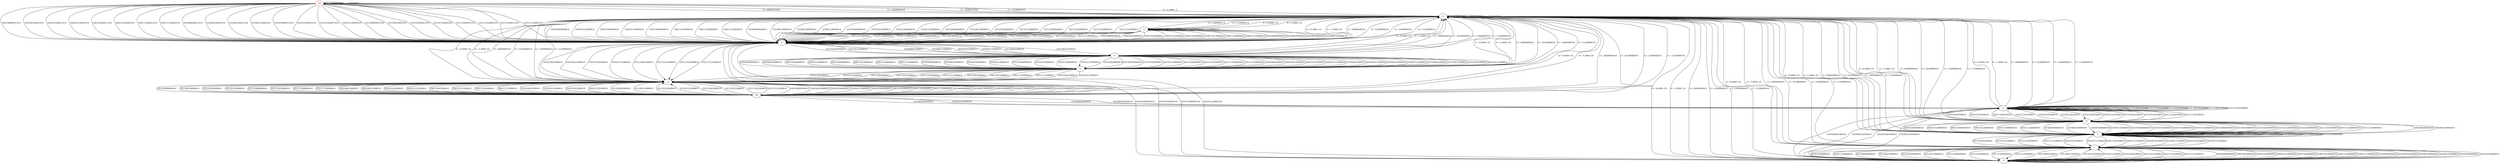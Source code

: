 digraph {
12 [color="red"]
0
1
2
3
4
5
6
7
8
9
10
11
12 -> 12 [label="0----0-/0000000"]
12 -> 12 [label="0----1-/0000000"]
12 -> 6 [label="1001000/00110-0"]
12 -> 6 [label="1001001/00010-0"]
12 -> 6 [label="1001010/00110-0"]
12 -> 6 [label="1001011/00010-0"]
12 -> 6 [label="1001100/00110-0"]
12 -> 6 [label="1001101/00010-0"]
12 -> 6 [label="1001110/00110-0"]
12 -> 6 [label="1001111/00010-0"]
12 -> 6 [label="1010000/00110-0"]
12 -> 6 [label="1010001/00010-0"]
12 -> 6 [label="1010010/00110-0"]
12 -> 6 [label="1010011/00010-0"]
12 -> 6 [label="1010100/00110-0"]
12 -> 6 [label="1010101/00010-0"]
12 -> 6 [label="1010110/00110-0"]
12 -> 6 [label="1010111/00010-0"]
12 -> 6 [label="1011000/00110-0"]
12 -> 6 [label="1011001/00010-0"]
12 -> 6 [label="1011010/00110-0"]
12 -> 6 [label="1011011/00010-0"]
12 -> 6 [label="1011100/00110-0"]
12 -> 6 [label="1011101/00010-0"]
12 -> 6 [label="1011110/00110-0"]
12 -> 6 [label="1011111/00010-0"]
12 -> 0 [label="11---00/0011010"]
12 -> 0 [label="11---01/0001010"]
12 -> 0 [label="11---10/0011010"]
12 -> 0 [label="11---11/0001010"]
0 -> 0 [label="0----0-/000--00"]
0 -> 12 [label="0----1-/000---1"]
0 -> 6 [label="1001000/00000-0"]
0 -> 6 [label="1001001/00000-0"]
0 -> 6 [label="1001010/00000-0"]
0 -> 6 [label="1001011/00000-0"]
0 -> 6 [label="1001100/00000-0"]
0 -> 6 [label="1001101/00000-0"]
0 -> 6 [label="1001110/00000-0"]
0 -> 6 [label="1001111/00000-0"]
0 -> 6 [label="1010000/00000-0"]
0 -> 6 [label="1010001/00000-0"]
0 -> 6 [label="1010010/00000-0"]
0 -> 6 [label="1010011/00000-0"]
0 -> 6 [label="1010100/00000-0"]
0 -> 6 [label="1010101/00000-0"]
0 -> 6 [label="1010110/00000-0"]
0 -> 6 [label="1010111/00000-0"]
0 -> 6 [label="1011000/00000-0"]
0 -> 6 [label="1011001/00000-0"]
0 -> 6 [label="1011010/00000-0"]
0 -> 6 [label="1011011/00000-0"]
0 -> 6 [label="1011100/00000-0"]
0 -> 6 [label="1011101/00000-0"]
0 -> 6 [label="1011110/00000-0"]
0 -> 6 [label="1011111/00000-0"]
0 -> 0 [label="11---00/0000000"]
0 -> 0 [label="11---01/0000000"]
0 -> 4 [label="11---10/00001-0"]
0 -> 4 [label="11---11/00001-0"]
1 -> 0 [label="0----0-/000--10"]
1 -> 0 [label="0----1-/000--10"]
1 -> 5 [label="1001000/00000-0"]
1 -> 5 [label="1001001/00000-0"]
1 -> 5 [label="1001010/00000-0"]
1 -> 5 [label="1001011/00000-0"]
1 -> 5 [label="1001100/00000-0"]
1 -> 5 [label="1001101/00000-0"]
1 -> 5 [label="1001110/00000-0"]
1 -> 5 [label="1001111/00000-0"]
1 -> 5 [label="1010000/00000-0"]
1 -> 5 [label="1010001/00000-0"]
1 -> 5 [label="1010010/00000-0"]
1 -> 5 [label="1010011/00000-0"]
1 -> 5 [label="1010100/00000-0"]
1 -> 5 [label="1010101/00000-0"]
1 -> 5 [label="1010110/00000-0"]
1 -> 5 [label="1010111/00000-0"]
1 -> 5 [label="1011000/00000-0"]
1 -> 5 [label="1011001/00000-0"]
1 -> 5 [label="1011010/00000-0"]
1 -> 5 [label="1011011/00000-0"]
1 -> 5 [label="1011100/00000-0"]
1 -> 5 [label="1011101/00000-0"]
1 -> 5 [label="1011110/00000-0"]
1 -> 5 [label="1011111/00000-0"]
1 -> 0 [label="11---00/0000010"]
1 -> 0 [label="11---01/0000010"]
1 -> 0 [label="11---10/0000010"]
1 -> 0 [label="11---11/0000010"]
2 -> 0 [label="0----0-/000--10"]
2 -> 0 [label="0----1-/000--10"]
2 -> 10 [label="1001000/00000-0"]
2 -> 10 [label="1001001/00000-0"]
2 -> 10 [label="1001010/00000-0"]
2 -> 10 [label="1001011/00000-0"]
2 -> 10 [label="1001100/00000-0"]
2 -> 10 [label="1001101/00000-0"]
2 -> 10 [label="1001110/00000-0"]
2 -> 10 [label="1001111/00000-0"]
2 -> 10 [label="1010000/00000-0"]
2 -> 10 [label="1010001/00000-0"]
2 -> 10 [label="1010010/00000-0"]
2 -> 10 [label="1010011/00000-0"]
2 -> 10 [label="1010100/00000-0"]
2 -> 10 [label="1010101/00000-0"]
2 -> 10 [label="1010110/00000-0"]
2 -> 10 [label="1010111/00000-0"]
2 -> 10 [label="1011000/00000-0"]
2 -> 10 [label="1011001/00000-0"]
2 -> 10 [label="1011010/00000-0"]
2 -> 10 [label="1011011/00000-0"]
2 -> 10 [label="1011100/00000-0"]
2 -> 10 [label="1011101/00000-0"]
2 -> 10 [label="1011110/00000-0"]
2 -> 10 [label="1011111/00000-0"]
2 -> 0 [label="11---00/0000010"]
2 -> 0 [label="11---01/0000010"]
2 -> 0 [label="11---10/0000010"]
2 -> 0 [label="11---11/0000010"]
3 -> 0 [label="0----0-/000--10"]
3 -> 0 [label="0----1-/000--10"]
3 -> 11 [label="1001000/00000-0"]
3 -> 11 [label="1001001/00000-0"]
3 -> 11 [label="1001010/00000-0"]
3 -> 11 [label="1001011/00000-0"]
3 -> 11 [label="1001100/00000-0"]
3 -> 11 [label="1001101/00000-0"]
3 -> 11 [label="1001110/00000-0"]
3 -> 11 [label="1001111/00000-0"]
3 -> 11 [label="1010000/00000-0"]
3 -> 11 [label="1010001/00000-0"]
3 -> 11 [label="1010010/00000-0"]
3 -> 11 [label="1010011/00000-0"]
3 -> 11 [label="1010100/00000-0"]
3 -> 11 [label="1010101/00000-0"]
3 -> 11 [label="1010110/00000-0"]
3 -> 11 [label="1010111/00000-0"]
3 -> 11 [label="1011000/00000-0"]
3 -> 11 [label="1011001/00000-0"]
3 -> 11 [label="1011010/00000-0"]
3 -> 11 [label="1011011/00000-0"]
3 -> 11 [label="1011100/00000-0"]
3 -> 11 [label="1011101/00000-0"]
3 -> 11 [label="1011110/00000-0"]
3 -> 11 [label="1011111/00000-0"]
3 -> 0 [label="11---00/0000010"]
3 -> 0 [label="11---01/0000010"]
3 -> 0 [label="11---10/0000010"]
3 -> 0 [label="11---11/0000010"]
4 -> 0 [label="0----0-/000--10"]
4 -> 0 [label="0----1-/000--10"]
4 -> 6 [label="1001000/00000-0"]
4 -> 6 [label="1001001/00000-0"]
4 -> 6 [label="1001010/00000-0"]
4 -> 6 [label="1001011/00000-0"]
4 -> 6 [label="1001100/00000-0"]
4 -> 6 [label="1001101/00000-0"]
4 -> 6 [label="1001110/00000-0"]
4 -> 6 [label="1001111/00000-0"]
4 -> 6 [label="1010000/00000-0"]
4 -> 6 [label="1010001/00000-0"]
4 -> 6 [label="1010010/00000-0"]
4 -> 6 [label="1010011/00000-0"]
4 -> 6 [label="1010100/00000-0"]
4 -> 6 [label="1010101/00000-0"]
4 -> 6 [label="1010110/00000-0"]
4 -> 6 [label="1010111/00000-0"]
4 -> 6 [label="1011000/00000-0"]
4 -> 6 [label="1011001/00000-0"]
4 -> 6 [label="1011010/00000-0"]
4 -> 6 [label="1011011/00000-0"]
4 -> 6 [label="1011100/00000-0"]
4 -> 6 [label="1011101/00000-0"]
4 -> 6 [label="1011110/00000-0"]
4 -> 6 [label="1011111/00000-0"]
4 -> 4 [label="11---00/00001-0"]
4 -> 4 [label="11---01/00001-0"]
4 -> 4 [label="11---10/00001-0"]
4 -> 4 [label="11---11/00001-0"]
5 -> 0 [label="0----0-/000--10"]
5 -> 0 [label="0----1-/000--10"]
5 -> 5 [label="1001000/00000-0"]
5 -> 5 [label="1001001/00000-0"]
5 -> 5 [label="1001010/00000-0"]
5 -> 5 [label="1001011/00000-0"]
5 -> 5 [label="1001100/00000-0"]
5 -> 5 [label="1001101/00000-0"]
5 -> 5 [label="1001110/00000-0"]
5 -> 5 [label="1001111/00000-0"]
5 -> 9 [label="1010000/0100010"]
5 -> 9 [label="1010001/0100010"]
5 -> 9 [label="1010010/0100010"]
5 -> 9 [label="1010011/0100010"]
5 -> 6 [label="1010100/00010-0"]
5 -> 6 [label="1010101/00010-0"]
5 -> 6 [label="1010110/00010-0"]
5 -> 6 [label="1010111/00010-0"]
5 -> 1 [label="1011000/10000-0"]
5 -> 1 [label="1011001/10000-0"]
5 -> 1 [label="1011010/10000-0"]
5 -> 1 [label="1011011/10000-0"]
5 -> 1 [label="1011100/10000-0"]
5 -> 1 [label="1011101/10000-0"]
5 -> 1 [label="1011110/10000-0"]
5 -> 1 [label="1011111/10000-0"]
5 -> 0 [label="11---00/0000010"]
5 -> 0 [label="11---01/0000010"]
5 -> 0 [label="11---10/0000010"]
5 -> 0 [label="11---11/0000010"]
6 -> 0 [label="0----0-/000--10"]
6 -> 0 [label="0----1-/000--10"]
6 -> 6 [label="1001000/00000-0"]
6 -> 6 [label="1001001/00000-0"]
6 -> 6 [label="1001010/00000-0"]
6 -> 6 [label="1001011/00000-0"]
6 -> 6 [label="1001100/00000-0"]
6 -> 6 [label="1001101/00000-0"]
6 -> 6 [label="1001110/00000-0"]
6 -> 6 [label="1001111/00000-0"]
6 -> 3 [label="1010000/10000-0"]
6 -> 3 [label="1010001/10000-0"]
6 -> 3 [label="1010010/10000-0"]
6 -> 3 [label="1010011/10000-0"]
6 -> 2 [label="1010100/10000-0"]
6 -> 2 [label="1010101/10000-0"]
6 -> 2 [label="1010110/10000-0"]
6 -> 2 [label="1010111/10000-0"]
6 -> 3 [label="1011000/10000-0"]
6 -> 3 [label="1011001/10000-0"]
6 -> 3 [label="1011010/10000-0"]
6 -> 3 [label="1011011/10000-0"]
6 -> 2 [label="1011100/10000-0"]
6 -> 2 [label="1011101/10000-0"]
6 -> 2 [label="1011110/10000-0"]
6 -> 2 [label="1011111/10000-0"]
6 -> 0 [label="11---00/0000010"]
6 -> 0 [label="11---01/0000010"]
6 -> 0 [label="11---10/0000010"]
6 -> 0 [label="11---11/0000010"]
7 -> 0 [label="0----0-/000--10"]
7 -> 0 [label="0----1-/000--10"]
7 -> 7 [label="1001000/0000000"]
7 -> 7 [label="1001001/0000000"]
7 -> 1 [label="1001010/10000-0"]
7 -> 1 [label="1001011/10000-0"]
7 -> 7 [label="1001100/0000000"]
7 -> 7 [label="1001101/0000000"]
7 -> 1 [label="1001110/10000-0"]
7 -> 1 [label="1001111/10000-0"]
7 -> 7 [label="1010000/0000000"]
7 -> 7 [label="1010001/0000000"]
7 -> 1 [label="1010010/10000-0"]
7 -> 1 [label="1010011/10000-0"]
7 -> 7 [label="1010100/0000000"]
7 -> 7 [label="1010101/0000000"]
7 -> 1 [label="1010110/10000-0"]
7 -> 1 [label="1010111/10000-0"]
7 -> 7 [label="1011000/0000000"]
7 -> 7 [label="1011001/0000000"]
7 -> 1 [label="1011010/10000-0"]
7 -> 1 [label="1011011/10000-0"]
7 -> 7 [label="1011100/0000000"]
7 -> 7 [label="1011101/0000000"]
7 -> 1 [label="1011110/10000-0"]
7 -> 1 [label="1011111/10000-0"]
7 -> 0 [label="11---00/0000010"]
7 -> 0 [label="11---01/0000010"]
7 -> 0 [label="11---10/0000010"]
7 -> 0 [label="11---11/0000010"]
8 -> 0 [label="0----0-/000--10"]
8 -> 0 [label="0----1-/000--10"]
8 -> 7 [label="1001000/0000010"]
8 -> 7 [label="1001001/0000010"]
8 -> 7 [label="1001010/0000010"]
8 -> 7 [label="1001011/0000010"]
8 -> 7 [label="1001100/0000010"]
8 -> 7 [label="1001101/0000010"]
8 -> 7 [label="1001110/0000010"]
8 -> 7 [label="1001111/0000010"]
8 -> 7 [label="1010000/0000010"]
8 -> 7 [label="1010001/0000010"]
8 -> 7 [label="1010010/0000010"]
8 -> 7 [label="1010011/0000010"]
8 -> 7 [label="1010100/0000010"]
8 -> 7 [label="1010101/0000010"]
8 -> 7 [label="1010110/0000010"]
8 -> 7 [label="1010111/0000010"]
8 -> 7 [label="1011000/0000010"]
8 -> 7 [label="1011001/0000010"]
8 -> 7 [label="1011010/0000010"]
8 -> 7 [label="1011011/0000010"]
8 -> 7 [label="1011100/0000010"]
8 -> 7 [label="1011101/0000010"]
8 -> 7 [label="1011110/0000010"]
8 -> 7 [label="1011111/0000010"]
8 -> 0 [label="11---00/0000010"]
8 -> 0 [label="11---01/0000010"]
8 -> 0 [label="11---10/0000010"]
8 -> 0 [label="11---11/0000010"]
9 -> 0 [label="0----0-/000--10"]
9 -> 0 [label="0----1-/000--10"]
9 -> 9 [label="1001000/0100000"]
9 -> 9 [label="1001001/0100000"]
9 -> 8 [label="1001010/01000-0"]
9 -> 8 [label="1001011/01000-0"]
9 -> 9 [label="1001100/0100000"]
9 -> 9 [label="1001101/0100000"]
9 -> 8 [label="1001110/01000-0"]
9 -> 8 [label="1001111/01000-0"]
9 -> 9 [label="1010000/0100000"]
9 -> 9 [label="1010001/0100000"]
9 -> 8 [label="1010010/01000-0"]
9 -> 8 [label="1010011/01000-0"]
9 -> 9 [label="1010100/0100000"]
9 -> 9 [label="1010101/0100000"]
9 -> 8 [label="1010110/01000-0"]
9 -> 8 [label="1010111/01000-0"]
9 -> 9 [label="1011000/0100000"]
9 -> 9 [label="1011001/0100000"]
9 -> 8 [label="1011010/01000-0"]
9 -> 8 [label="1011011/01000-0"]
9 -> 9 [label="1011100/0100000"]
9 -> 9 [label="1011101/0100000"]
9 -> 8 [label="1011110/01000-0"]
9 -> 8 [label="1011111/01000-0"]
9 -> 0 [label="11---00/0000010"]
9 -> 0 [label="11---01/0000010"]
9 -> 0 [label="11---10/0000010"]
9 -> 0 [label="11---11/0000010"]
10 -> 0 [label="0----0-/000--10"]
10 -> 0 [label="0----1-/000--10"]
10 -> 2 [label="1001000/10000-0"]
10 -> 2 [label="1001001/10000-0"]
10 -> 2 [label="1001010/10000-0"]
10 -> 2 [label="1001011/10000-0"]
10 -> 2 [label="1001100/10000-0"]
10 -> 2 [label="1001101/10000-0"]
10 -> 2 [label="1001110/10000-0"]
10 -> 2 [label="1001111/10000-0"]
10 -> 9 [label="1010000/0100010"]
10 -> 9 [label="1010001/0100010"]
10 -> 9 [label="1010010/0100010"]
10 -> 9 [label="1010011/0100010"]
10 -> 2 [label="1010100/10000-0"]
10 -> 2 [label="1010101/10000-0"]
10 -> 2 [label="1010110/10000-0"]
10 -> 2 [label="1010111/10000-0"]
10 -> 2 [label="1011000/10000-0"]
10 -> 2 [label="1011001/10000-0"]
10 -> 2 [label="1011010/10000-0"]
10 -> 2 [label="1011011/10000-0"]
10 -> 2 [label="1011100/10000-0"]
10 -> 2 [label="1011101/10000-0"]
10 -> 2 [label="1011110/10000-0"]
10 -> 2 [label="1011111/10000-0"]
10 -> 0 [label="11---00/0000010"]
10 -> 0 [label="11---01/0000010"]
10 -> 0 [label="11---10/0000010"]
10 -> 0 [label="11---11/0000010"]
11 -> 0 [label="0----0-/000--10"]
11 -> 0 [label="0----1-/000--10"]
11 -> 3 [label="1001000/10000-0"]
11 -> 3 [label="1001001/10000-0"]
11 -> 3 [label="1001010/10000-0"]
11 -> 3 [label="1001011/10000-0"]
11 -> 2 [label="1001100/10000-0"]
11 -> 2 [label="1001101/10000-0"]
11 -> 2 [label="1001110/10000-0"]
11 -> 2 [label="1001111/10000-0"]
11 -> 3 [label="1010000/10000-0"]
11 -> 3 [label="1010001/10000-0"]
11 -> 3 [label="1010010/10000-0"]
11 -> 3 [label="1010011/10000-0"]
11 -> 2 [label="1010100/10000-0"]
11 -> 2 [label="1010101/10000-0"]
11 -> 2 [label="1010110/10000-0"]
11 -> 2 [label="1010111/10000-0"]
11 -> 3 [label="1011000/10000-0"]
11 -> 3 [label="1011001/10000-0"]
11 -> 3 [label="1011010/10000-0"]
11 -> 3 [label="1011011/10000-0"]
11 -> 2 [label="1011100/10000-0"]
11 -> 2 [label="1011101/10000-0"]
11 -> 2 [label="1011110/10000-0"]
11 -> 2 [label="1011111/10000-0"]
11 -> 0 [label="11---00/0000010"]
11 -> 0 [label="11---01/0000010"]
11 -> 0 [label="11---10/0000010"]
11 -> 0 [label="11---11/0000010"]
}

